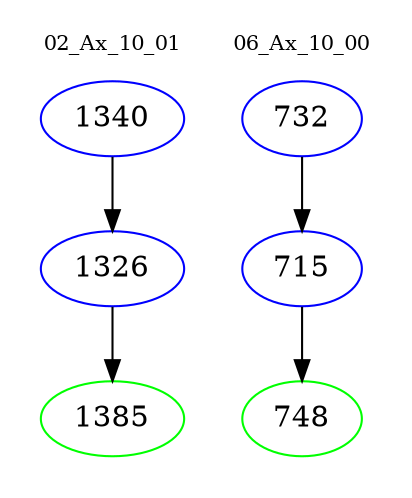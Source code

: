digraph{
subgraph cluster_0 {
color = white
label = "02_Ax_10_01";
fontsize=10;
T0_1340 [label="1340", color="blue"]
T0_1340 -> T0_1326 [color="black"]
T0_1326 [label="1326", color="blue"]
T0_1326 -> T0_1385 [color="black"]
T0_1385 [label="1385", color="green"]
}
subgraph cluster_1 {
color = white
label = "06_Ax_10_00";
fontsize=10;
T1_732 [label="732", color="blue"]
T1_732 -> T1_715 [color="black"]
T1_715 [label="715", color="blue"]
T1_715 -> T1_748 [color="black"]
T1_748 [label="748", color="green"]
}
}
